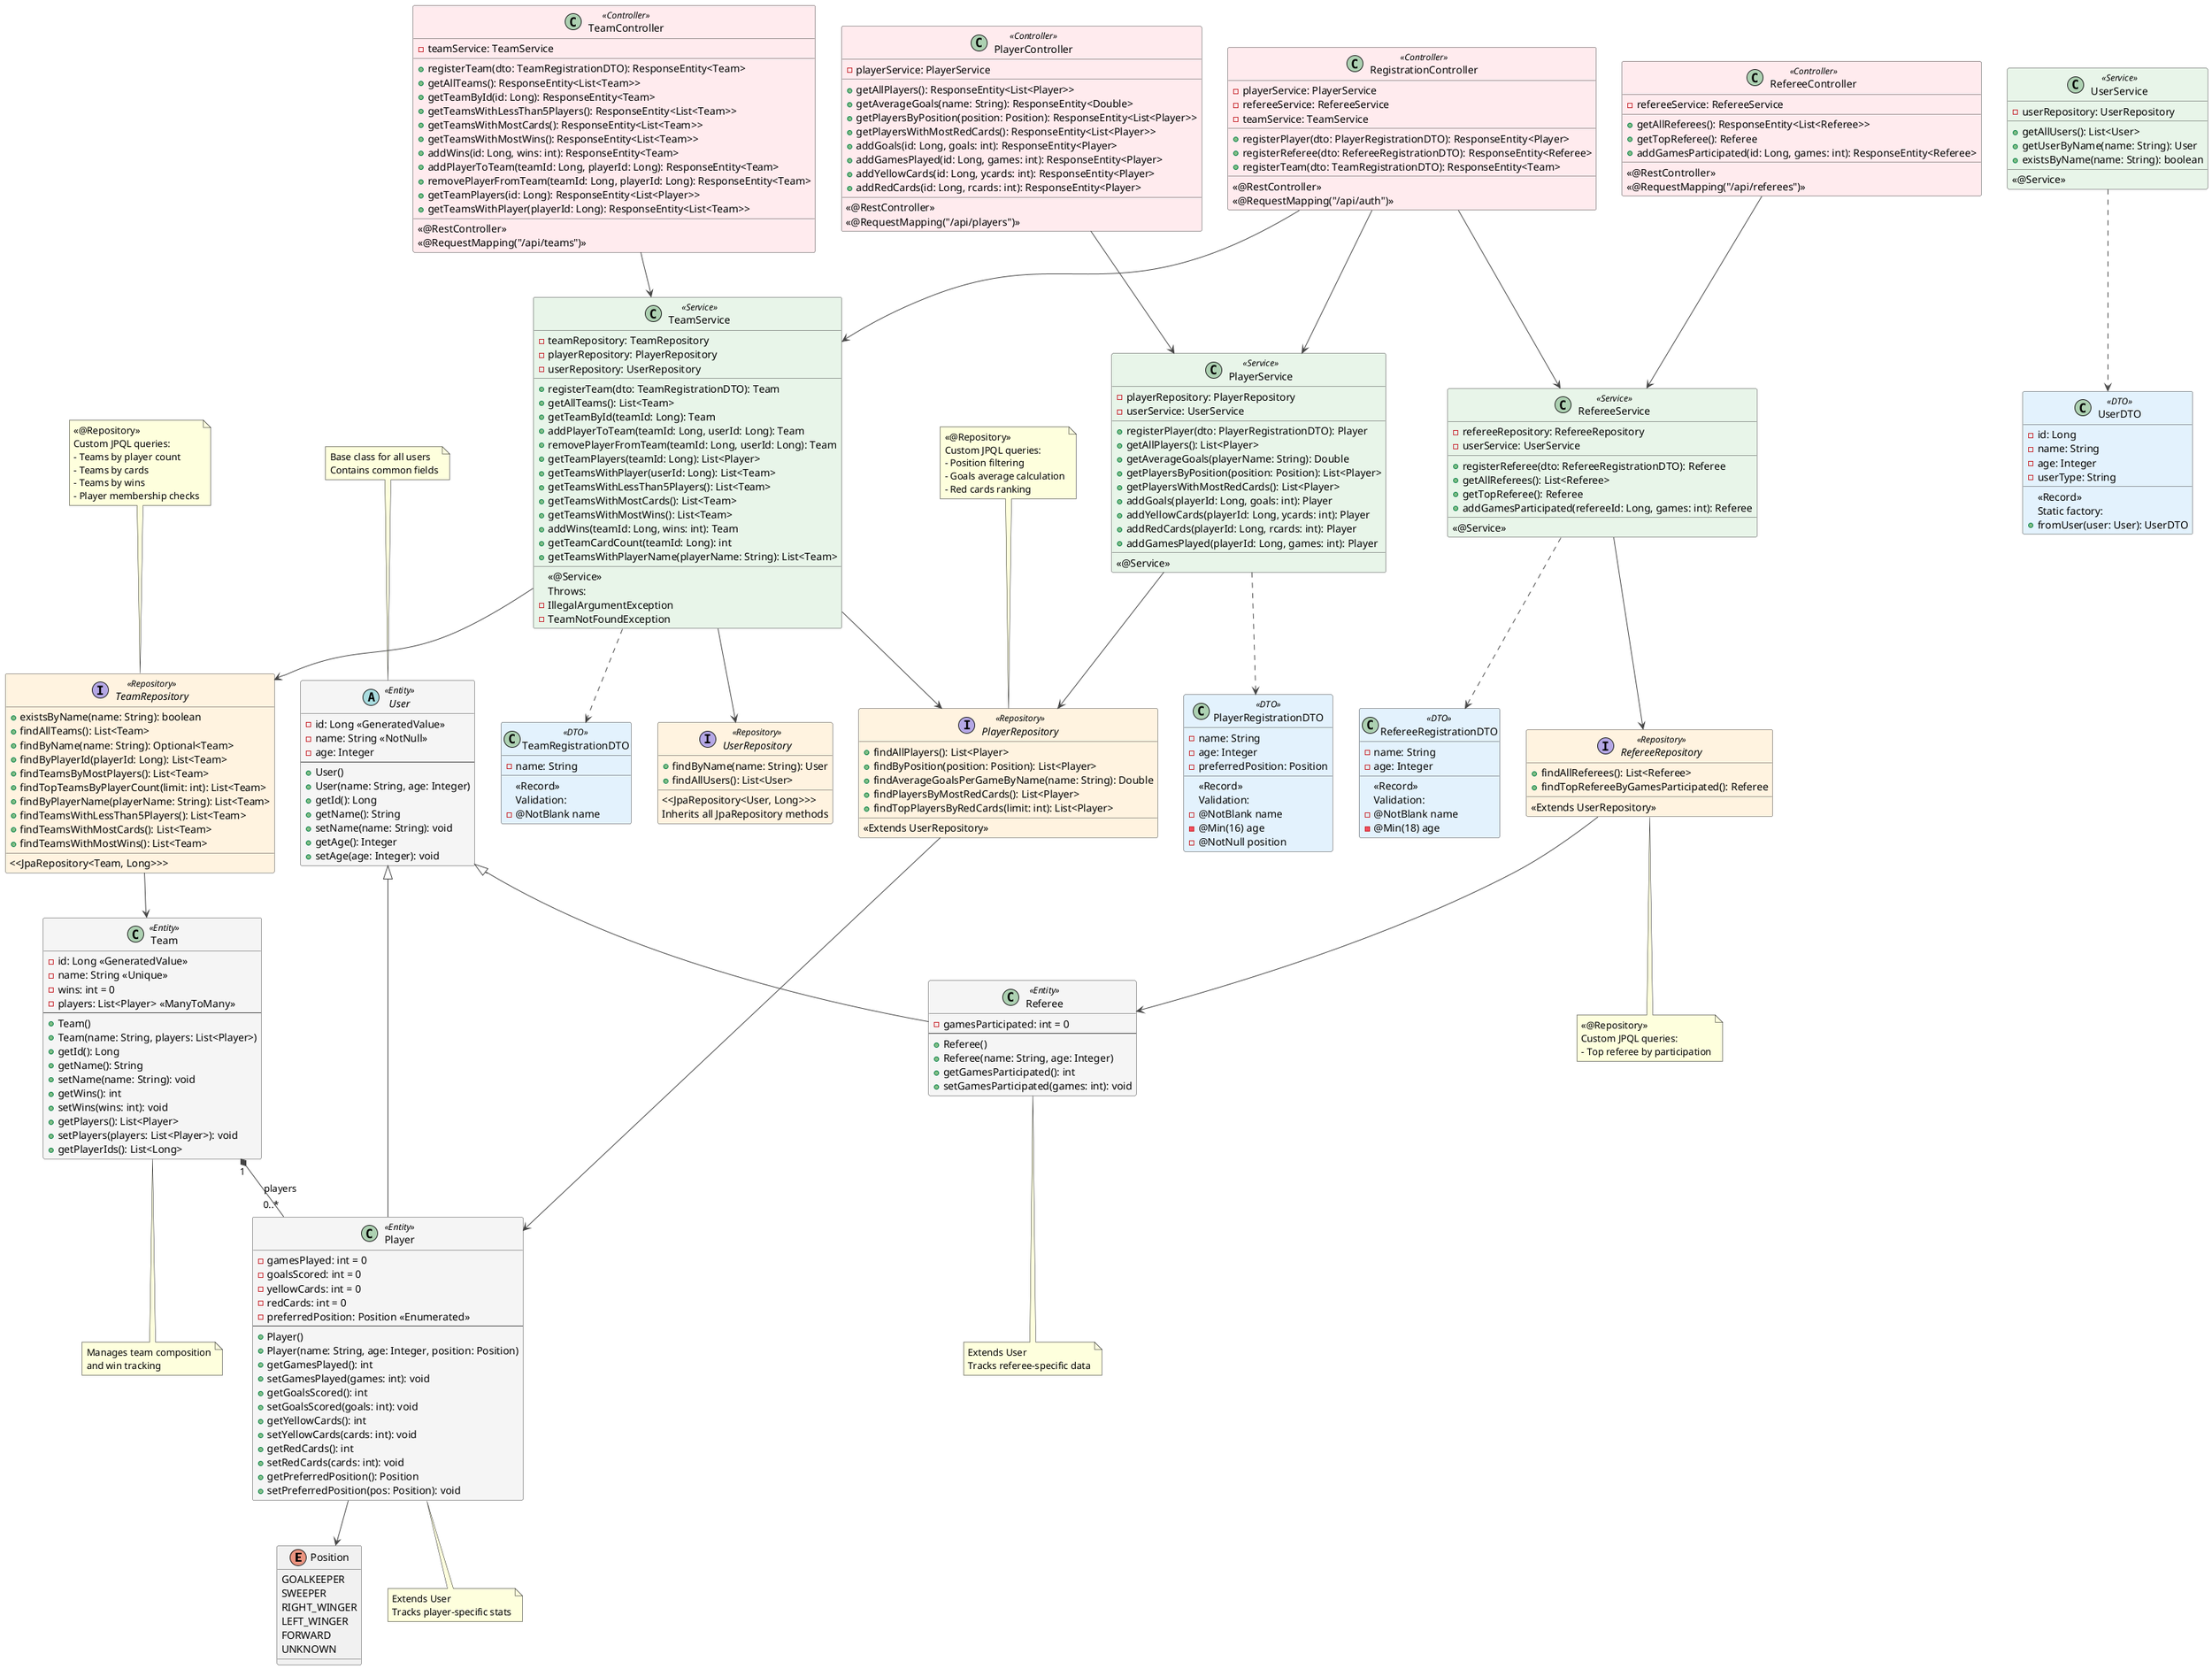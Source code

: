 @startuml SoccerNow_Complete_Class_Diagram

skinparam class {
    BackgroundColor<<Entity>> #F5F5F5
    BackgroundColor<<DTO>> #E3F2FD
    BackgroundColor<<Service>> #E8F5E9
    BackgroundColor<<Controller>> #FFEBEE
    BackgroundColor<<Repository>> #FFF3E0
    BorderColor #444
    ArrowColor #444
}

' ====== ENUMS ======
enum Position {
    GOALKEEPER
    SWEEPER
    RIGHT_WINGER
    LEFT_WINGER
    FORWARD
    UNKNOWN
}

' ====== CORE ENTITIES ======
abstract class User <<Entity>> {
    - id: Long <<GeneratedValue>>
    - name: String <<NotNull>>
    - age: Integer
    --
    + User()
    + User(name: String, age: Integer)
    + getId(): Long
    + getName(): String
    + setName(name: String): void
    + getAge(): Integer
    + setAge(age: Integer): void
}

class Player <<Entity>> {
    - gamesPlayed: int = 0
    - goalsScored: int = 0
    - yellowCards: int = 0
    - redCards: int = 0
    - preferredPosition: Position <<Enumerated>>
    --
    + Player()
    + Player(name: String, age: Integer, position: Position)
    + getGamesPlayed(): int
    + setGamesPlayed(games: int): void
    + getGoalsScored(): int
    + setGoalsScored(goals: int): void
    + getYellowCards(): int
    + setYellowCards(cards: int): void
    + getRedCards(): int
    + setRedCards(cards: int): void
    + getPreferredPosition(): Position
    + setPreferredPosition(pos: Position): void
}

class Team <<Entity>> {
    - id: Long <<GeneratedValue>>
    - name: String <<Unique>>
    - wins: int = 0
    - players: List<Player> <<ManyToMany>>
    --
    + Team()
    + Team(name: String, players: List<Player>)
    + getId(): Long
    + getName(): String
    + setName(name: String): void
    + getWins(): int
    + setWins(wins: int): void
    + getPlayers(): List<Player>
    + setPlayers(players: List<Player>): void
    + getPlayerIds(): List<Long>
}

class Referee <<Entity>> {
    - gamesParticipated: int = 0
    --
    + Referee()
    + Referee(name: String, age: Integer)
    + getGamesParticipated(): int
    + setGamesParticipated(games: int): void
}

' ====== REPOSITORIES ======
interface UserRepository <<Repository>> {
    + findByName(name: String): User
    + findAllUsers(): List<User>
    __
    <<JpaRepository<User, Long>>>
    Inherits all JpaRepository methods
}

interface PlayerRepository <<Repository>> {
    + findAllPlayers(): List<Player>
    + findByPosition(position: Position): List<Player>
    + findAverageGoalsPerGameByName(name: String): Double
    + findPlayersByMostRedCards(): List<Player>
    + findTopPlayersByRedCards(limit: int): List<Player>
    __
    <<Extends UserRepository>>
}

interface TeamRepository <<Repository>> {
    + existsByName(name: String): boolean
    + findAllTeams(): List<Team>
    + findByName(name: String): Optional<Team>
    + findByPlayerId(playerId: Long): List<Team>
    + findTeamsByMostPlayers(): List<Team>
    + findTopTeamsByPlayerCount(limit: int): List<Team>
    + findByPlayerName(playerName: String): List<Team>
    + findTeamsWithLessThan5Players(): List<Team>
    + findTeamsWithMostCards(): List<Team>
    + findTeamsWithMostWins(): List<Team>
    __
    <<JpaRepository<Team, Long>>>
}

interface RefereeRepository <<Repository>> {
    + findAllReferees(): List<Referee>
    + findTopRefereeByGamesParticipated(): Referee
    __
    <<Extends UserRepository>>
}

' ====== SERVICES ======
class UserService <<Service>> {
    - userRepository: UserRepository
    __
    + getAllUsers(): List<User>
    + getUserByName(name: String): User
    + existsByName(name: String): boolean
    __
    <<@Service>>
}

class PlayerService <<Service>> {
    - playerRepository: PlayerRepository
    - userService: UserService
    __
    + registerPlayer(dto: PlayerRegistrationDTO): Player
    + getAllPlayers(): List<Player>
    + getAverageGoals(playerName: String): Double
    + getPlayersByPosition(position: Position): List<Player>
    + getPlayersWithMostRedCards(): List<Player>
    + addGoals(playerId: Long, goals: int): Player
    + addYellowCards(playerId: Long, ycards: int): Player
    + addRedCards(playerId: Long, rcards: int): Player
    + addGamesPlayed(playerId: Long, games: int): Player
    __
    <<@Service>>
}

class TeamService <<Service>> {
    - teamRepository: TeamRepository
    - playerRepository: PlayerRepository
    - userRepository: UserRepository
    __
    + registerTeam(dto: TeamRegistrationDTO): Team
    + getAllTeams(): List<Team>
    + getTeamById(teamId: Long): Team
    + addPlayerToTeam(teamId: Long, userId: Long): Team
    + removePlayerFromTeam(teamId: Long, userId: Long): Team
    + getTeamPlayers(teamId: Long): List<Player>
    + getTeamsWithPlayer(userId: Long): List<Team>
    + getTeamsWithLessThan5Players(): List<Team>
    + getTeamsWithMostCards(): List<Team>
    + getTeamsWithMostWins(): List<Team>
    + addWins(teamId: Long, wins: int): Team
    + getTeamCardCount(teamId: Long): int
    + getTeamsWithPlayerName(playerName: String): List<Team>
    __
    <<@Service>>
    Throws:
    - IllegalArgumentException
    - TeamNotFoundException
}

class RefereeService <<Service>> {
    - refereeRepository: RefereeRepository
    - userService: UserService
    __
    + registerReferee(dto: RefereeRegistrationDTO): Referee
    + getAllReferees(): List<Referee>
    + getTopReferee(): Referee
    + addGamesParticipated(refereeId: Long, games: int): Referee
    __
    <<@Service>>
}

' ====== CONTROLLERS ======
class PlayerController <<Controller>> {
    - playerService: PlayerService
    __
    + getAllPlayers(): ResponseEntity<List<Player>>
    + getAverageGoals(name: String): ResponseEntity<Double>
    + getPlayersByPosition(position: Position): ResponseEntity<List<Player>>
    + getPlayersWithMostRedCards(): ResponseEntity<List<Player>>
    + addGoals(id: Long, goals: int): ResponseEntity<Player>
    + addGamesPlayed(id: Long, games: int): ResponseEntity<Player>
    + addYellowCards(id: Long, ycards: int): ResponseEntity<Player>
    + addRedCards(id: Long, rcards: int): ResponseEntity<Player>
    __
    <<@RestController>>
    <<@RequestMapping("/api/players")>>
}

class TeamController <<Controller>> {
    - teamService: TeamService
    __
    + registerTeam(dto: TeamRegistrationDTO): ResponseEntity<Team>
    + getAllTeams(): ResponseEntity<List<Team>>
    + getTeamById(id: Long): ResponseEntity<Team>
    + getTeamsWithLessThan5Players(): ResponseEntity<List<Team>>
    + getTeamsWithMostCards(): ResponseEntity<List<Team>>
    + getTeamsWithMostWins(): ResponseEntity<List<Team>>
    + addWins(id: Long, wins: int): ResponseEntity<Team>
    + addPlayerToTeam(teamId: Long, playerId: Long): ResponseEntity<Team>
    + removePlayerFromTeam(teamId: Long, playerId: Long): ResponseEntity<Team>
    + getTeamPlayers(id: Long): ResponseEntity<List<Player>>
    + getTeamsWithPlayer(playerId: Long): ResponseEntity<List<Team>>
    __
    <<@RestController>>
    <<@RequestMapping("/api/teams")>>
}

class RefereeController <<Controller>> {
    - refereeService: RefereeService
    __
    + getAllReferees(): ResponseEntity<List<Referee>>
    + getTopReferee(): Referee
    + addGamesParticipated(id: Long, games: int): ResponseEntity<Referee>
    __
    <<@RestController>>
    <<@RequestMapping("/api/referees")>>
}

class RegistrationController <<Controller>> {
    - playerService: PlayerService
    - refereeService: RefereeService
    - teamService: TeamService
    __
    + registerPlayer(dto: PlayerRegistrationDTO): ResponseEntity<Player>
    + registerReferee(dto: RefereeRegistrationDTO): ResponseEntity<Referee>
    + registerTeam(dto: TeamRegistrationDTO): ResponseEntity<Team>
    __
    <<@RestController>>
    <<@RequestMapping("/api/auth")>>
}

' ====== DTOs ======
class PlayerRegistrationDTO <<DTO>> {
    - name: String
    - age: Integer
    - preferredPosition: Position
    __
    <<Record>>
    Validation:
    - @NotBlank name
    - @Min(16) age
    - @NotNull position
}

class TeamRegistrationDTO <<DTO>> {
    - name: String
    __
    <<Record>>
    Validation:
    - @NotBlank name
}

class RefereeRegistrationDTO <<DTO>> {
    - name: String
    - age: Integer
    __
    <<Record>>
    Validation:
    - @NotBlank name
    - @Min(18) age
}

class UserDTO <<DTO>> {
    - id: Long
    - name: String
    - age: Integer
    - userType: String
    __
    <<Record>>
    Static factory:
    + fromUser(user: User): UserDTO
}

' ====== INHERITANCE ======
User <|-- Player
User <|-- Referee

' ====== RELATIONSHIPS ======
Team "1" *-- "0..*" Player : players

' ====== COMPOSITION/AGGREGATION ======
Player --> Position

PlayerController --> PlayerService
PlayerService --> PlayerRepository
PlayerRepository --> Player

TeamController --> TeamService
TeamService --> TeamRepository
TeamRepository --> Team

TeamService --> PlayerRepository
TeamService --> UserRepository

RefereeController --> RefereeService
RefereeService --> RefereeRepository
RefereeRepository --> Referee

RegistrationController --> PlayerService
RegistrationController --> RefereeService
RegistrationController --> TeamService

' ====== DEPENDENCIES ======
PlayerService ..> PlayerRegistrationDTO
TeamService ..> TeamRegistrationDTO
RefereeService ..> RefereeRegistrationDTO
UserService ..> UserDTO

note top of User: Base class for all users\nContains common fields
note bottom of Player: Extends User\nTracks player-specific stats
note bottom of Team: Manages team composition\nand win tracking
note bottom of Referee: Extends User\nTracks referee-specific data

' ====== QUERY ANNOTATIONS ======
note top of PlayerRepository
  <<@Repository>>
  Custom JPQL queries:
  - Position filtering
  - Goals average calculation
  - Red cards ranking
end note

note top of TeamRepository
  <<@Repository>>
  Custom JPQL queries:
  - Teams by player count
  - Teams by cards
  - Teams by wins
  - Player membership checks
end note

note bottom of RefereeRepository
  <<@Repository>>
  Custom JPQL queries:
  - Top referee by participation
end note

@enduml
